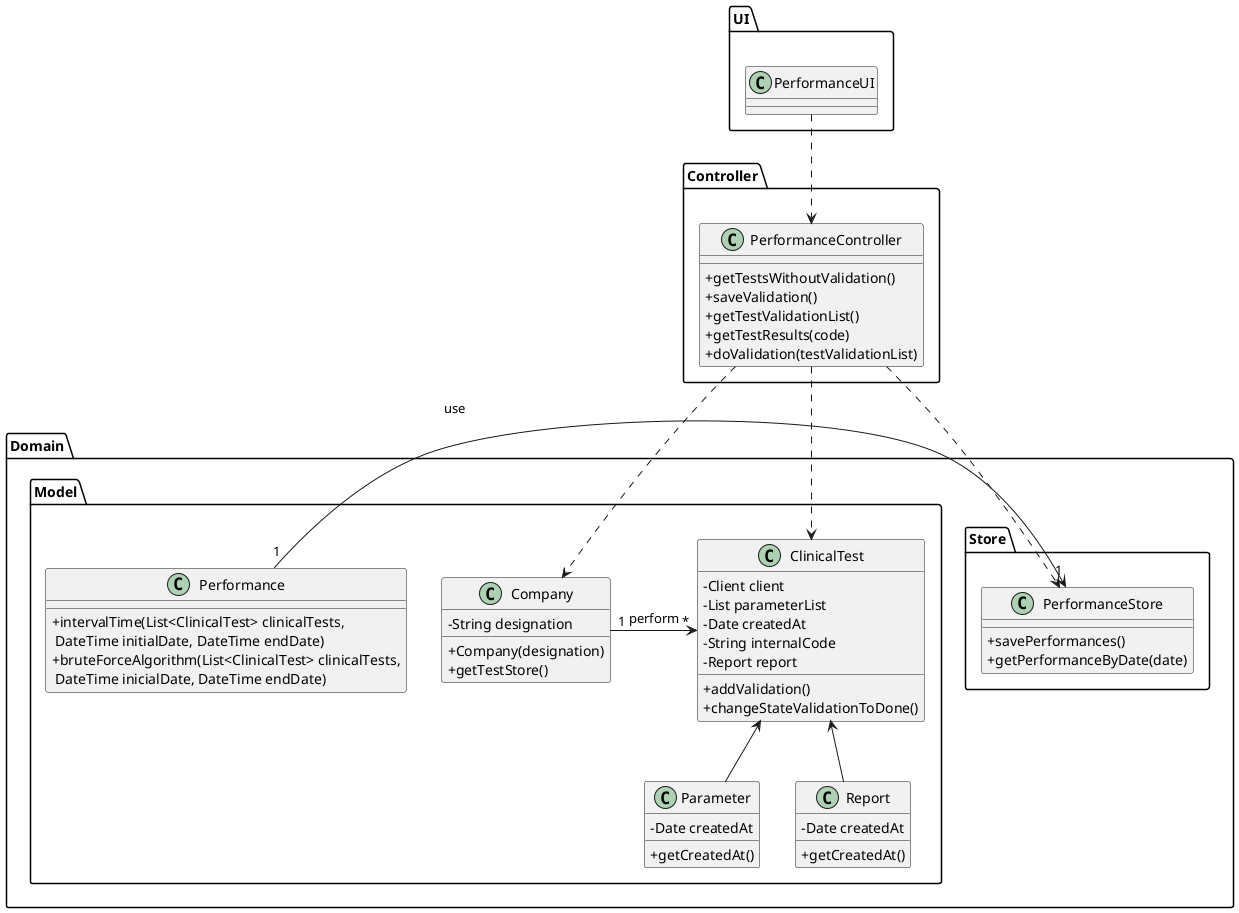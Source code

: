 @startuml
skinparam classAttributeIconSize 0

package UI {
class PerformanceUI{
}
}
package Controller {
class PerformanceController {
  + getTestsWithoutValidation()
  + saveValidation()
  + getTestValidationList()
  +getTestResults(code)
  +doValidation(testValidationList)
}
}

package Domain {
package Model {
class ClinicalTest {
  - Client client
  - List parameterList
  - Date createdAt
  - String internalCode
  - Report report
  + addValidation()
  +changeStateValidationToDone()
}

class Company {
  - String designation
  + Company(designation)
  + getTestStore()
}

class Performance {
  +intervalTime(List<ClinicalTest> clinicalTests,\n DateTime initialDate, DateTime endDate)
  +bruteForceAlgorithm(List<ClinicalTest> clinicalTests,\n DateTime inicialDate, DateTime endDate)
}

class Parameter{
- Date createdAt
  + getCreatedAt()
}
class Report {
  - Date createdAt
  + getCreatedAt()
}

}
package Store {
class PerformanceStore {
    + savePerformances()
    + getPerformanceByDate(date)
}
}

}

PerformanceUI ..> PerformanceController

PerformanceController ..> PerformanceStore
PerformanceController ..> Company
PerformanceController ..> ClinicalTest
Company "1" -> "*"ClinicalTest :perform
Performance "1" -> "1" PerformanceStore : use

ClinicalTest <-- Report
ClinicalTest <-- Parameter

@enduml